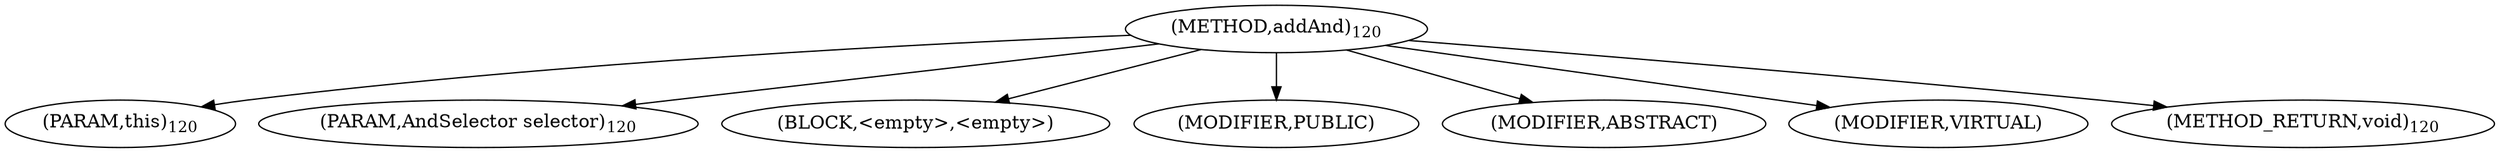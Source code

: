 digraph "addAnd" {  
"69" [label = <(METHOD,addAnd)<SUB>120</SUB>> ]
"70" [label = <(PARAM,this)<SUB>120</SUB>> ]
"71" [label = <(PARAM,AndSelector selector)<SUB>120</SUB>> ]
"72" [label = <(BLOCK,&lt;empty&gt;,&lt;empty&gt;)> ]
"73" [label = <(MODIFIER,PUBLIC)> ]
"74" [label = <(MODIFIER,ABSTRACT)> ]
"75" [label = <(MODIFIER,VIRTUAL)> ]
"76" [label = <(METHOD_RETURN,void)<SUB>120</SUB>> ]
  "69" -> "70" 
  "69" -> "71" 
  "69" -> "72" 
  "69" -> "73" 
  "69" -> "74" 
  "69" -> "75" 
  "69" -> "76" 
}
